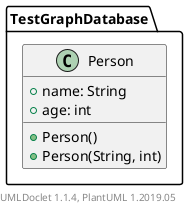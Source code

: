 @startuml

    class TestGraphDatabase.Person [[TestGraphDatabase.Person.html]] {
        +name: String
        +age: int
        +Person()
        +Person(String, int)
    }


    center footer UMLDoclet 1.1.4, PlantUML 1.2019.05
@enduml
